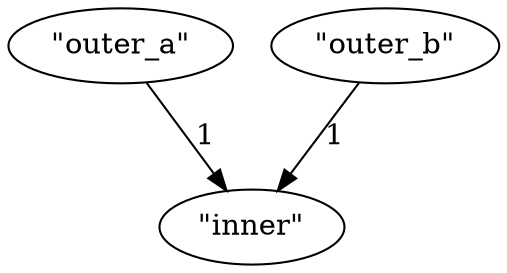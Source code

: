 digraph {
    0 [ label = "\"outer_a\"" ]
    1 [ label = "\"inner\"" ]
    2 [ label = "\"outer_b\"" ]
    0 -> 1 [ label = "1" ]
    2 -> 1 [ label = "1" ]
}
